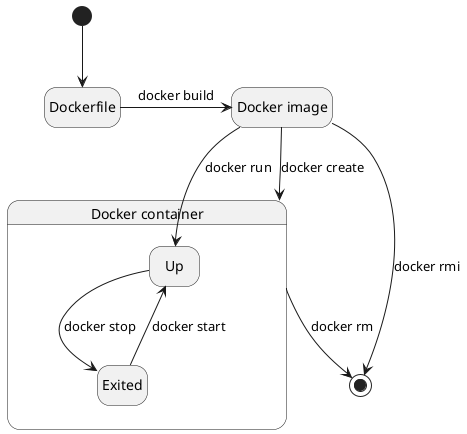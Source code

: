 @startuml Docker_state_diagram
hide empty description

' 状態の定義
State Dockerfile
State Image as "Docker image"
State Container as "Docker container" {
    State Up
    State Exited
    Up-down->Exited :docker stop
    Exited-up->Up :docker start
}

' 状態遷移の定義
[*]-down->Dockerfile
Dockerfile->Image :docker build
Image->[*] :docker rmi
Image-down->Container :docker create
Image-down->Up :docker run
Container-->[*] :docker rm
@enduml

